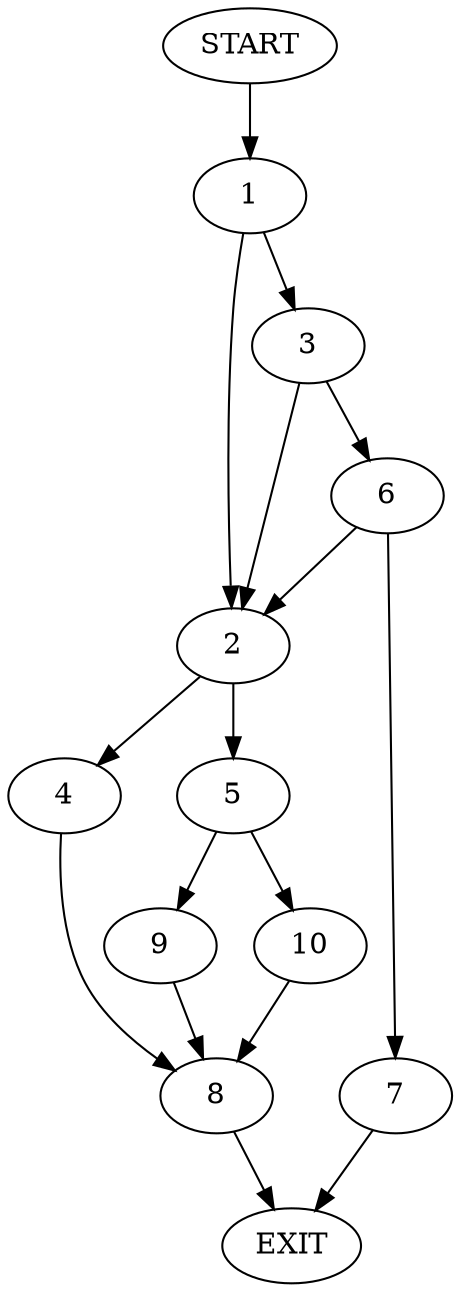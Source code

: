 digraph {
0 [label="START"]
11 [label="EXIT"]
0 -> 1
1 -> 2
1 -> 3
2 -> 4
2 -> 5
3 -> 6
3 -> 2
6 -> 2
6 -> 7
7 -> 11
4 -> 8
5 -> 9
5 -> 10
8 -> 11
10 -> 8
9 -> 8
}
